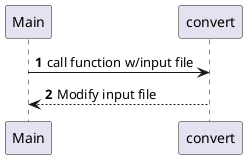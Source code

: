 @startuml
'https://plantuml.com/sequence-diagram

autonumber

Main -> convert: call function w/input file
convert --> Main: Modify input file

@enduml